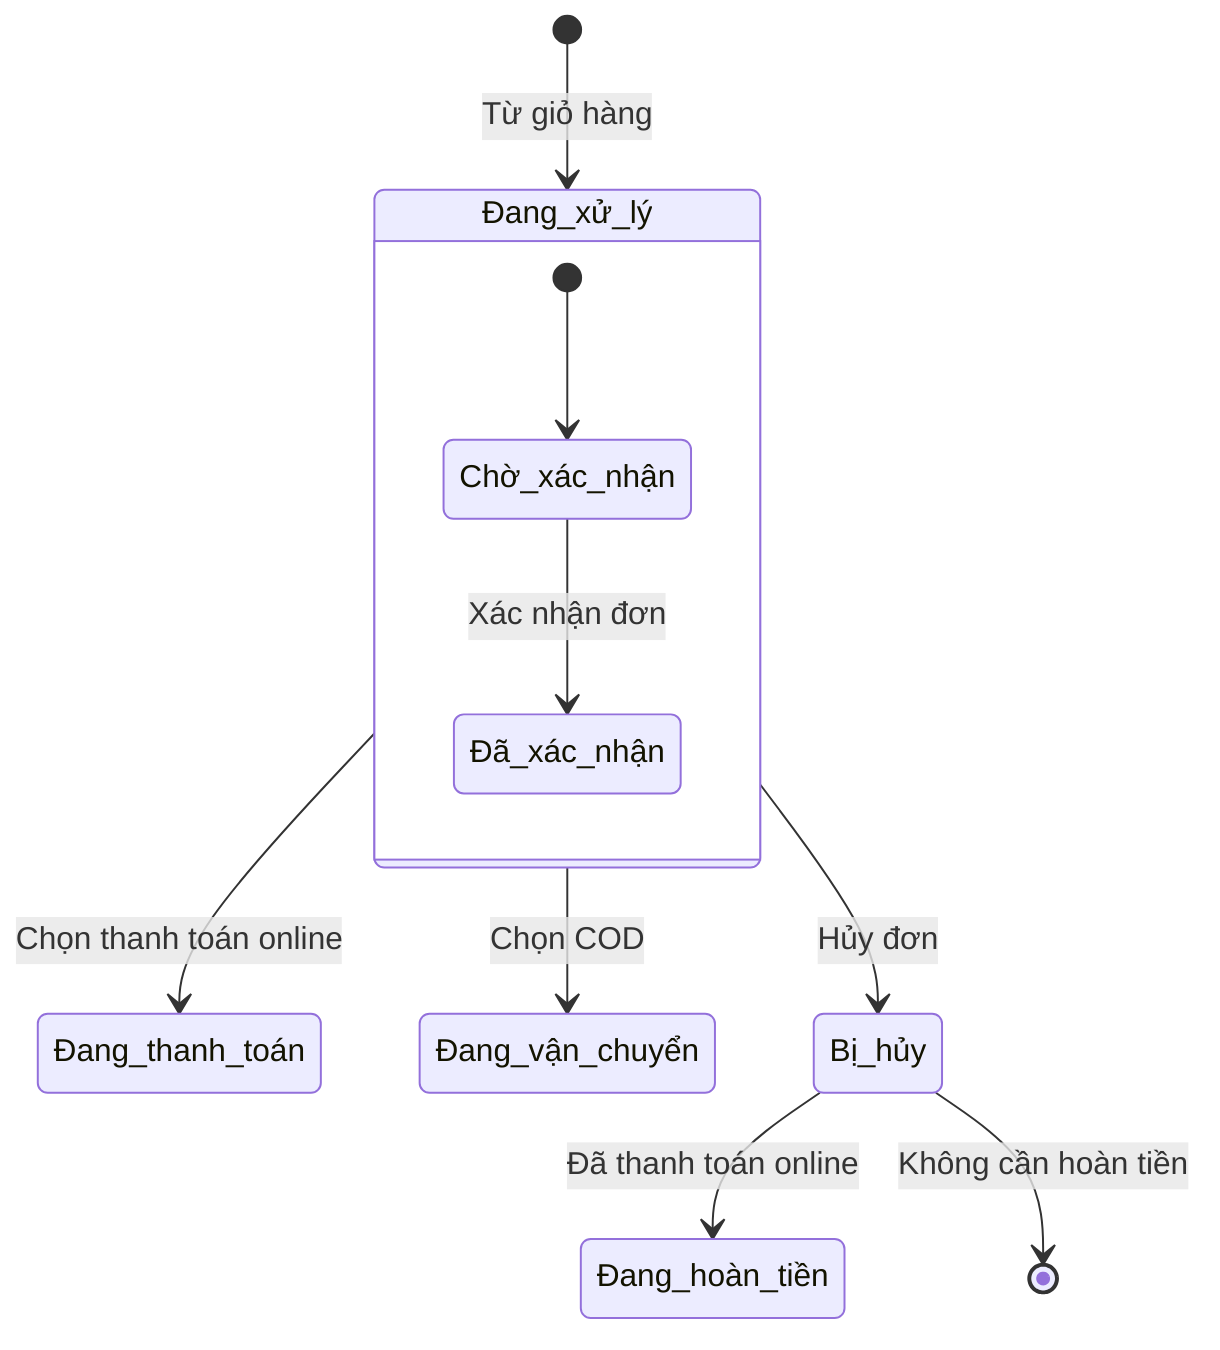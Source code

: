 stateDiagram-v2
    [*] --> Đang_xử_lý: Từ giỏ hàng
    
    state Đang_xử_lý {
        [*] --> Chờ_xác_nhận
        Chờ_xác_nhận --> Đã_xác_nhận: Xác nhận đơn
    }
    
    Đang_xử_lý --> Đang_thanh_toán: Chọn thanh toán online
    Đang_xử_lý --> Đang_vận_chuyển: Chọn COD
    Đang_xử_lý --> Bị_hủy: Hủy đơn
    
    Bị_hủy --> Đang_hoàn_tiền: Đã thanh toán online
    Bị_hủy --> [*]: Không cần hoàn tiền